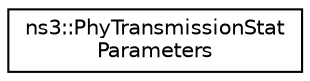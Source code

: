 digraph "Graphical Class Hierarchy"
{
 // LATEX_PDF_SIZE
  edge [fontname="Helvetica",fontsize="10",labelfontname="Helvetica",labelfontsize="10"];
  node [fontname="Helvetica",fontsize="10",shape=record];
  rankdir="LR";
  Node0 [label="ns3::PhyTransmissionStat\lParameters",height=0.2,width=0.4,color="black", fillcolor="white", style="filled",URL="$structns3_1_1_phy_transmission_stat_parameters.html",tooltip="PhyTransmissionStatParameters structure."];
}
